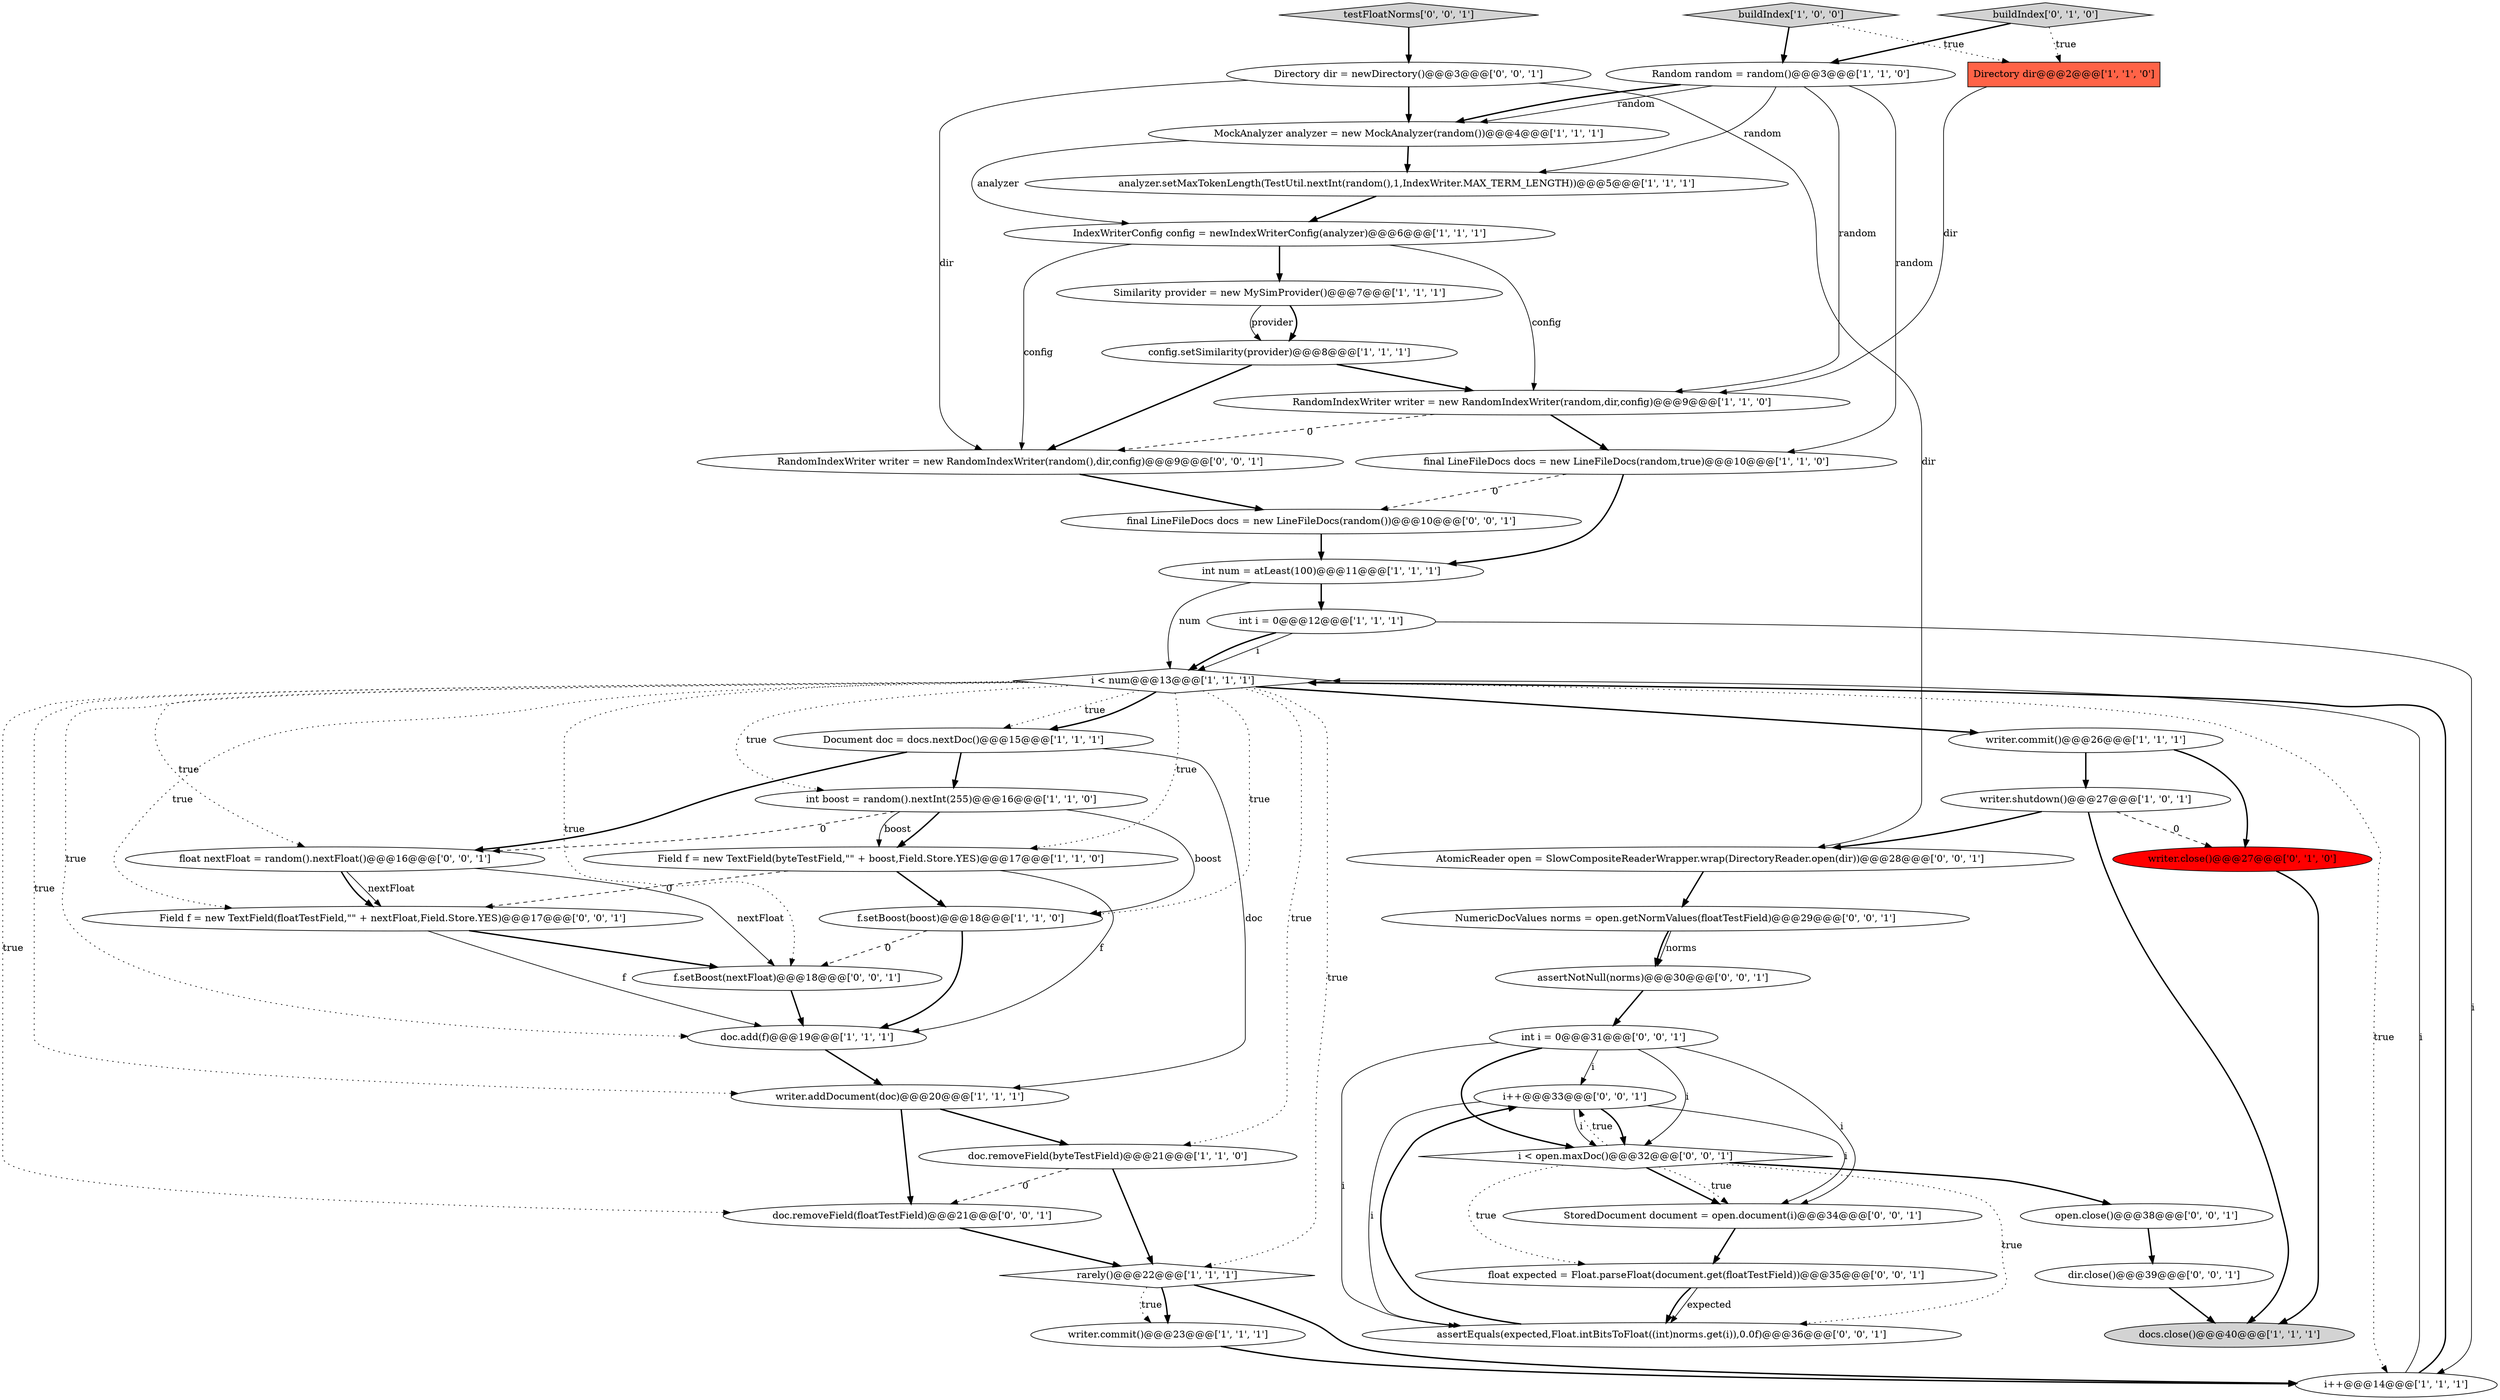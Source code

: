 digraph {
45 [style = filled, label = "i++@@@33@@@['0', '0', '1']", fillcolor = white, shape = ellipse image = "AAA0AAABBB3BBB"];
13 [style = filled, label = "writer.commit()@@@23@@@['1', '1', '1']", fillcolor = white, shape = ellipse image = "AAA0AAABBB1BBB"];
34 [style = filled, label = "StoredDocument document = open.document(i)@@@34@@@['0', '0', '1']", fillcolor = white, shape = ellipse image = "AAA0AAABBB3BBB"];
38 [style = filled, label = "AtomicReader open = SlowCompositeReaderWrapper.wrap(DirectoryReader.open(dir))@@@28@@@['0', '0', '1']", fillcolor = white, shape = ellipse image = "AAA0AAABBB3BBB"];
3 [style = filled, label = "int i = 0@@@12@@@['1', '1', '1']", fillcolor = white, shape = ellipse image = "AAA0AAABBB1BBB"];
16 [style = filled, label = "int num = atLeast(100)@@@11@@@['1', '1', '1']", fillcolor = white, shape = ellipse image = "AAA0AAABBB1BBB"];
32 [style = filled, label = "dir.close()@@@39@@@['0', '0', '1']", fillcolor = white, shape = ellipse image = "AAA0AAABBB3BBB"];
31 [style = filled, label = "assertEquals(expected,Float.intBitsToFloat((int)norms.get(i)),0.0f)@@@36@@@['0', '0', '1']", fillcolor = white, shape = ellipse image = "AAA0AAABBB3BBB"];
37 [style = filled, label = "assertNotNull(norms)@@@30@@@['0', '0', '1']", fillcolor = white, shape = ellipse image = "AAA0AAABBB3BBB"];
44 [style = filled, label = "float nextFloat = random().nextFloat()@@@16@@@['0', '0', '1']", fillcolor = white, shape = ellipse image = "AAA0AAABBB3BBB"];
21 [style = filled, label = "Document doc = docs.nextDoc()@@@15@@@['1', '1', '1']", fillcolor = white, shape = ellipse image = "AAA0AAABBB1BBB"];
15 [style = filled, label = "Similarity provider = new MySimProvider()@@@7@@@['1', '1', '1']", fillcolor = white, shape = ellipse image = "AAA0AAABBB1BBB"];
6 [style = filled, label = "RandomIndexWriter writer = new RandomIndexWriter(random,dir,config)@@@9@@@['1', '1', '0']", fillcolor = white, shape = ellipse image = "AAA0AAABBB1BBB"];
20 [style = filled, label = "final LineFileDocs docs = new LineFileDocs(random,true)@@@10@@@['1', '1', '0']", fillcolor = white, shape = ellipse image = "AAA0AAABBB1BBB"];
29 [style = filled, label = "NumericDocValues norms = open.getNormValues(floatTestField)@@@29@@@['0', '0', '1']", fillcolor = white, shape = ellipse image = "AAA0AAABBB3BBB"];
42 [style = filled, label = "doc.removeField(floatTestField)@@@21@@@['0', '0', '1']", fillcolor = white, shape = ellipse image = "AAA0AAABBB3BBB"];
25 [style = filled, label = "writer.shutdown()@@@27@@@['1', '0', '1']", fillcolor = white, shape = ellipse image = "AAA0AAABBB1BBB"];
12 [style = filled, label = "rarely()@@@22@@@['1', '1', '1']", fillcolor = white, shape = diamond image = "AAA0AAABBB1BBB"];
2 [style = filled, label = "docs.close()@@@40@@@['1', '1', '1']", fillcolor = lightgray, shape = ellipse image = "AAA0AAABBB1BBB"];
9 [style = filled, label = "writer.commit()@@@26@@@['1', '1', '1']", fillcolor = white, shape = ellipse image = "AAA0AAABBB1BBB"];
30 [style = filled, label = "i < open.maxDoc()@@@32@@@['0', '0', '1']", fillcolor = white, shape = diamond image = "AAA0AAABBB3BBB"];
46 [style = filled, label = "testFloatNorms['0', '0', '1']", fillcolor = lightgray, shape = diamond image = "AAA0AAABBB3BBB"];
27 [style = filled, label = "buildIndex['0', '1', '0']", fillcolor = lightgray, shape = diamond image = "AAA0AAABBB2BBB"];
24 [style = filled, label = "Random random = random()@@@3@@@['1', '1', '0']", fillcolor = white, shape = ellipse image = "AAA0AAABBB1BBB"];
8 [style = filled, label = "i < num@@@13@@@['1', '1', '1']", fillcolor = white, shape = diamond image = "AAA0AAABBB1BBB"];
40 [style = filled, label = "final LineFileDocs docs = new LineFileDocs(random())@@@10@@@['0', '0', '1']", fillcolor = white, shape = ellipse image = "AAA0AAABBB3BBB"];
1 [style = filled, label = "analyzer.setMaxTokenLength(TestUtil.nextInt(random(),1,IndexWriter.MAX_TERM_LENGTH))@@@5@@@['1', '1', '1']", fillcolor = white, shape = ellipse image = "AAA0AAABBB1BBB"];
35 [style = filled, label = "RandomIndexWriter writer = new RandomIndexWriter(random(),dir,config)@@@9@@@['0', '0', '1']", fillcolor = white, shape = ellipse image = "AAA0AAABBB3BBB"];
17 [style = filled, label = "doc.removeField(byteTestField)@@@21@@@['1', '1', '0']", fillcolor = white, shape = ellipse image = "AAA0AAABBB1BBB"];
19 [style = filled, label = "f.setBoost(boost)@@@18@@@['1', '1', '0']", fillcolor = white, shape = ellipse image = "AAA0AAABBB1BBB"];
41 [style = filled, label = "f.setBoost(nextFloat)@@@18@@@['0', '0', '1']", fillcolor = white, shape = ellipse image = "AAA0AAABBB3BBB"];
14 [style = filled, label = "Field f = new TextField(byteTestField,\"\" + boost,Field.Store.YES)@@@17@@@['1', '1', '0']", fillcolor = white, shape = ellipse image = "AAA0AAABBB1BBB"];
11 [style = filled, label = "config.setSimilarity(provider)@@@8@@@['1', '1', '1']", fillcolor = white, shape = ellipse image = "AAA0AAABBB1BBB"];
0 [style = filled, label = "buildIndex['1', '0', '0']", fillcolor = lightgray, shape = diamond image = "AAA0AAABBB1BBB"];
5 [style = filled, label = "i++@@@14@@@['1', '1', '1']", fillcolor = white, shape = ellipse image = "AAA0AAABBB1BBB"];
43 [style = filled, label = "Directory dir = newDirectory()@@@3@@@['0', '0', '1']", fillcolor = white, shape = ellipse image = "AAA0AAABBB3BBB"];
18 [style = filled, label = "writer.addDocument(doc)@@@20@@@['1', '1', '1']", fillcolor = white, shape = ellipse image = "AAA0AAABBB1BBB"];
39 [style = filled, label = "float expected = Float.parseFloat(document.get(floatTestField))@@@35@@@['0', '0', '1']", fillcolor = white, shape = ellipse image = "AAA0AAABBB3BBB"];
26 [style = filled, label = "writer.close()@@@27@@@['0', '1', '0']", fillcolor = red, shape = ellipse image = "AAA1AAABBB2BBB"];
33 [style = filled, label = "Field f = new TextField(floatTestField,\"\" + nextFloat,Field.Store.YES)@@@17@@@['0', '0', '1']", fillcolor = white, shape = ellipse image = "AAA0AAABBB3BBB"];
10 [style = filled, label = "Directory dir@@@2@@@['1', '1', '0']", fillcolor = tomato, shape = box image = "AAA0AAABBB1BBB"];
4 [style = filled, label = "MockAnalyzer analyzer = new MockAnalyzer(random())@@@4@@@['1', '1', '1']", fillcolor = white, shape = ellipse image = "AAA0AAABBB1BBB"];
23 [style = filled, label = "int boost = random().nextInt(255)@@@16@@@['1', '1', '0']", fillcolor = white, shape = ellipse image = "AAA0AAABBB1BBB"];
28 [style = filled, label = "int i = 0@@@31@@@['0', '0', '1']", fillcolor = white, shape = ellipse image = "AAA0AAABBB3BBB"];
7 [style = filled, label = "doc.add(f)@@@19@@@['1', '1', '1']", fillcolor = white, shape = ellipse image = "AAA0AAABBB1BBB"];
22 [style = filled, label = "IndexWriterConfig config = newIndexWriterConfig(analyzer)@@@6@@@['1', '1', '1']", fillcolor = white, shape = ellipse image = "AAA0AAABBB1BBB"];
36 [style = filled, label = "open.close()@@@38@@@['0', '0', '1']", fillcolor = white, shape = ellipse image = "AAA0AAABBB3BBB"];
22->15 [style = bold, label=""];
37->28 [style = bold, label=""];
12->5 [style = bold, label=""];
20->40 [style = dashed, label="0"];
44->33 [style = solid, label="nextFloat"];
3->8 [style = solid, label="i"];
30->36 [style = bold, label=""];
39->31 [style = solid, label="expected"];
24->6 [style = solid, label="random"];
45->30 [style = bold, label=""];
6->35 [style = dashed, label="0"];
43->4 [style = bold, label=""];
9->26 [style = bold, label=""];
40->16 [style = bold, label=""];
20->16 [style = bold, label=""];
15->11 [style = bold, label=""];
39->31 [style = bold, label=""];
0->24 [style = bold, label=""];
15->11 [style = solid, label="provider"];
30->39 [style = dotted, label="true"];
14->7 [style = solid, label="f"];
16->3 [style = bold, label=""];
16->8 [style = solid, label="num"];
21->44 [style = bold, label=""];
28->30 [style = bold, label=""];
0->10 [style = dotted, label="true"];
22->35 [style = solid, label="config"];
24->4 [style = solid, label="random"];
8->17 [style = dotted, label="true"];
8->7 [style = dotted, label="true"];
8->23 [style = dotted, label="true"];
33->41 [style = bold, label=""];
30->34 [style = bold, label=""];
4->22 [style = solid, label="analyzer"];
14->33 [style = dashed, label="0"];
25->2 [style = bold, label=""];
23->14 [style = bold, label=""];
35->40 [style = bold, label=""];
8->12 [style = dotted, label="true"];
8->33 [style = dotted, label="true"];
8->14 [style = dotted, label="true"];
13->5 [style = bold, label=""];
8->18 [style = dotted, label="true"];
44->41 [style = solid, label="nextFloat"];
24->1 [style = solid, label="random"];
23->19 [style = solid, label="boost"];
30->45 [style = dotted, label="true"];
21->18 [style = solid, label="doc"];
23->14 [style = solid, label="boost"];
8->19 [style = dotted, label="true"];
25->38 [style = bold, label=""];
46->43 [style = bold, label=""];
28->30 [style = solid, label="i"];
21->23 [style = bold, label=""];
5->8 [style = solid, label="i"];
45->31 [style = solid, label="i"];
8->21 [style = dotted, label="true"];
3->5 [style = solid, label="i"];
25->26 [style = dashed, label="0"];
44->33 [style = bold, label=""];
8->42 [style = dotted, label="true"];
14->19 [style = bold, label=""];
29->37 [style = bold, label=""];
8->41 [style = dotted, label="true"];
17->42 [style = dashed, label="0"];
30->34 [style = dotted, label="true"];
19->41 [style = dashed, label="0"];
6->20 [style = bold, label=""];
12->13 [style = bold, label=""];
17->12 [style = bold, label=""];
12->13 [style = dotted, label="true"];
24->20 [style = solid, label="random"];
3->8 [style = bold, label=""];
28->31 [style = solid, label="i"];
33->7 [style = solid, label="f"];
34->39 [style = bold, label=""];
7->18 [style = bold, label=""];
27->24 [style = bold, label=""];
4->1 [style = bold, label=""];
43->35 [style = solid, label="dir"];
30->31 [style = dotted, label="true"];
43->38 [style = solid, label="dir"];
5->8 [style = bold, label=""];
41->7 [style = bold, label=""];
11->6 [style = bold, label=""];
38->29 [style = bold, label=""];
27->10 [style = dotted, label="true"];
18->17 [style = bold, label=""];
36->32 [style = bold, label=""];
45->30 [style = solid, label="i"];
8->44 [style = dotted, label="true"];
42->12 [style = bold, label=""];
32->2 [style = bold, label=""];
11->35 [style = bold, label=""];
1->22 [style = bold, label=""];
28->34 [style = solid, label="i"];
26->2 [style = bold, label=""];
24->4 [style = bold, label=""];
28->45 [style = solid, label="i"];
23->44 [style = dashed, label="0"];
8->5 [style = dotted, label="true"];
29->37 [style = solid, label="norms"];
9->25 [style = bold, label=""];
8->9 [style = bold, label=""];
22->6 [style = solid, label="config"];
45->34 [style = solid, label="i"];
8->21 [style = bold, label=""];
19->7 [style = bold, label=""];
31->45 [style = bold, label=""];
10->6 [style = solid, label="dir"];
18->42 [style = bold, label=""];
}
